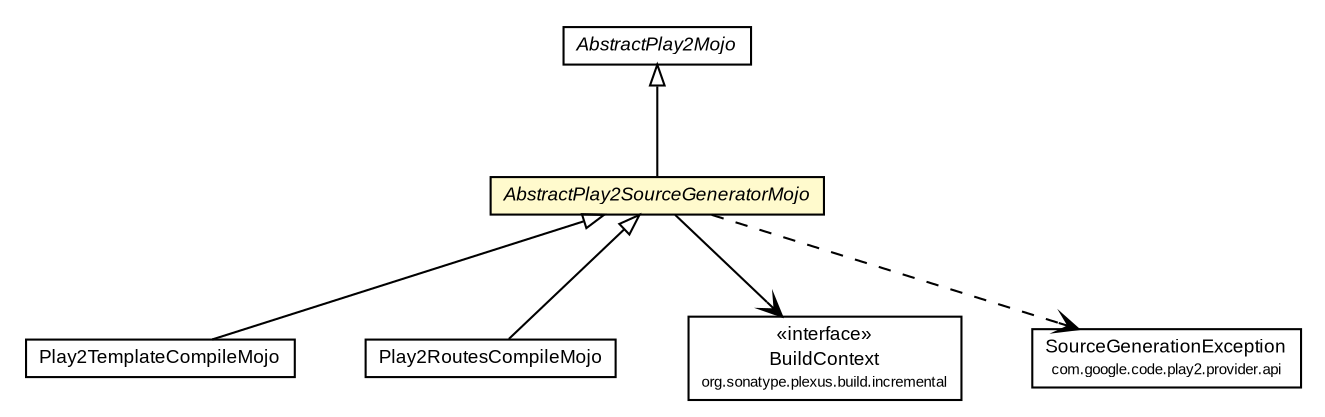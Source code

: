 #!/usr/local/bin/dot
#
# Class diagram 
# Generated by UMLGraph version R5_6-24-gf6e263 (http://www.umlgraph.org/)
#

digraph G {
	edge [fontname="arial",fontsize=10,labelfontname="arial",labelfontsize=10];
	node [fontname="arial",fontsize=10,shape=plaintext];
	nodesep=0.25;
	ranksep=0.5;
	// com.google.code.play2.plugin.Play2TemplateCompileMojo
	c461 [label=<<table title="com.google.code.play2.plugin.Play2TemplateCompileMojo" border="0" cellborder="1" cellspacing="0" cellpadding="2" port="p" href="./Play2TemplateCompileMojo.html">
		<tr><td><table border="0" cellspacing="0" cellpadding="1">
<tr><td align="center" balign="center"> Play2TemplateCompileMojo </td></tr>
		</table></td></tr>
		</table>>, URL="./Play2TemplateCompileMojo.html", fontname="arial", fontcolor="black", fontsize=9.0];
	// com.google.code.play2.plugin.Play2RoutesCompileMojo
	c465 [label=<<table title="com.google.code.play2.plugin.Play2RoutesCompileMojo" border="0" cellborder="1" cellspacing="0" cellpadding="2" port="p" href="./Play2RoutesCompileMojo.html">
		<tr><td><table border="0" cellspacing="0" cellpadding="1">
<tr><td align="center" balign="center"> Play2RoutesCompileMojo </td></tr>
		</table></td></tr>
		</table>>, URL="./Play2RoutesCompileMojo.html", fontname="arial", fontcolor="black", fontsize=9.0];
	// com.google.code.play2.plugin.AbstractPlay2SourceGeneratorMojo
	c477 [label=<<table title="com.google.code.play2.plugin.AbstractPlay2SourceGeneratorMojo" border="0" cellborder="1" cellspacing="0" cellpadding="2" port="p" bgcolor="lemonChiffon" href="./AbstractPlay2SourceGeneratorMojo.html">
		<tr><td><table border="0" cellspacing="0" cellpadding="1">
<tr><td align="center" balign="center"><font face="arial italic"> AbstractPlay2SourceGeneratorMojo </font></td></tr>
		</table></td></tr>
		</table>>, URL="./AbstractPlay2SourceGeneratorMojo.html", fontname="arial", fontcolor="black", fontsize=9.0];
	// com.google.code.play2.plugin.AbstractPlay2Mojo
	c480 [label=<<table title="com.google.code.play2.plugin.AbstractPlay2Mojo" border="0" cellborder="1" cellspacing="0" cellpadding="2" port="p" href="./AbstractPlay2Mojo.html">
		<tr><td><table border="0" cellspacing="0" cellpadding="1">
<tr><td align="center" balign="center"><font face="arial italic"> AbstractPlay2Mojo </font></td></tr>
		</table></td></tr>
		</table>>, URL="./AbstractPlay2Mojo.html", fontname="arial", fontcolor="black", fontsize=9.0];
	//com.google.code.play2.plugin.Play2TemplateCompileMojo extends com.google.code.play2.plugin.AbstractPlay2SourceGeneratorMojo
	c477:p -> c461:p [dir=back,arrowtail=empty];
	//com.google.code.play2.plugin.Play2RoutesCompileMojo extends com.google.code.play2.plugin.AbstractPlay2SourceGeneratorMojo
	c477:p -> c465:p [dir=back,arrowtail=empty];
	//com.google.code.play2.plugin.AbstractPlay2SourceGeneratorMojo extends com.google.code.play2.plugin.AbstractPlay2Mojo
	c480:p -> c477:p [dir=back,arrowtail=empty];
	// com.google.code.play2.plugin.AbstractPlay2SourceGeneratorMojo NAVASSOC org.sonatype.plexus.build.incremental.BuildContext
	c477:p -> c488:p [taillabel="", label="", headlabel="", fontname="arial", fontcolor="black", fontsize=10.0, color="black", arrowhead=open];
	// com.google.code.play2.plugin.AbstractPlay2SourceGeneratorMojo DEPEND com.google.code.play2.provider.api.SourceGenerationException
	c477:p -> c489:p [taillabel="", label="", headlabel="", fontname="arial", fontcolor="black", fontsize=10.0, color="black", arrowhead=open, style=dashed];
	// org.sonatype.plexus.build.incremental.BuildContext
	c488 [label=<<table title="org.sonatype.plexus.build.incremental.BuildContext" border="0" cellborder="1" cellspacing="0" cellpadding="2" port="p">
		<tr><td><table border="0" cellspacing="0" cellpadding="1">
<tr><td align="center" balign="center"> &#171;interface&#187; </td></tr>
<tr><td align="center" balign="center"> BuildContext </td></tr>
<tr><td align="center" balign="center"><font point-size="7.0"> org.sonatype.plexus.build.incremental </font></td></tr>
		</table></td></tr>
		</table>>, URL="null", fontname="arial", fontcolor="black", fontsize=9.0];
	// com.google.code.play2.provider.api.SourceGenerationException
	c489 [label=<<table title="com.google.code.play2.provider.api.SourceGenerationException" border="0" cellborder="1" cellspacing="0" cellpadding="2" port="p">
		<tr><td><table border="0" cellspacing="0" cellpadding="1">
<tr><td align="center" balign="center"> SourceGenerationException </td></tr>
<tr><td align="center" balign="center"><font point-size="7.0"> com.google.code.play2.provider.api </font></td></tr>
		</table></td></tr>
		</table>>, URL="null", fontname="arial", fontcolor="black", fontsize=9.0];
}


